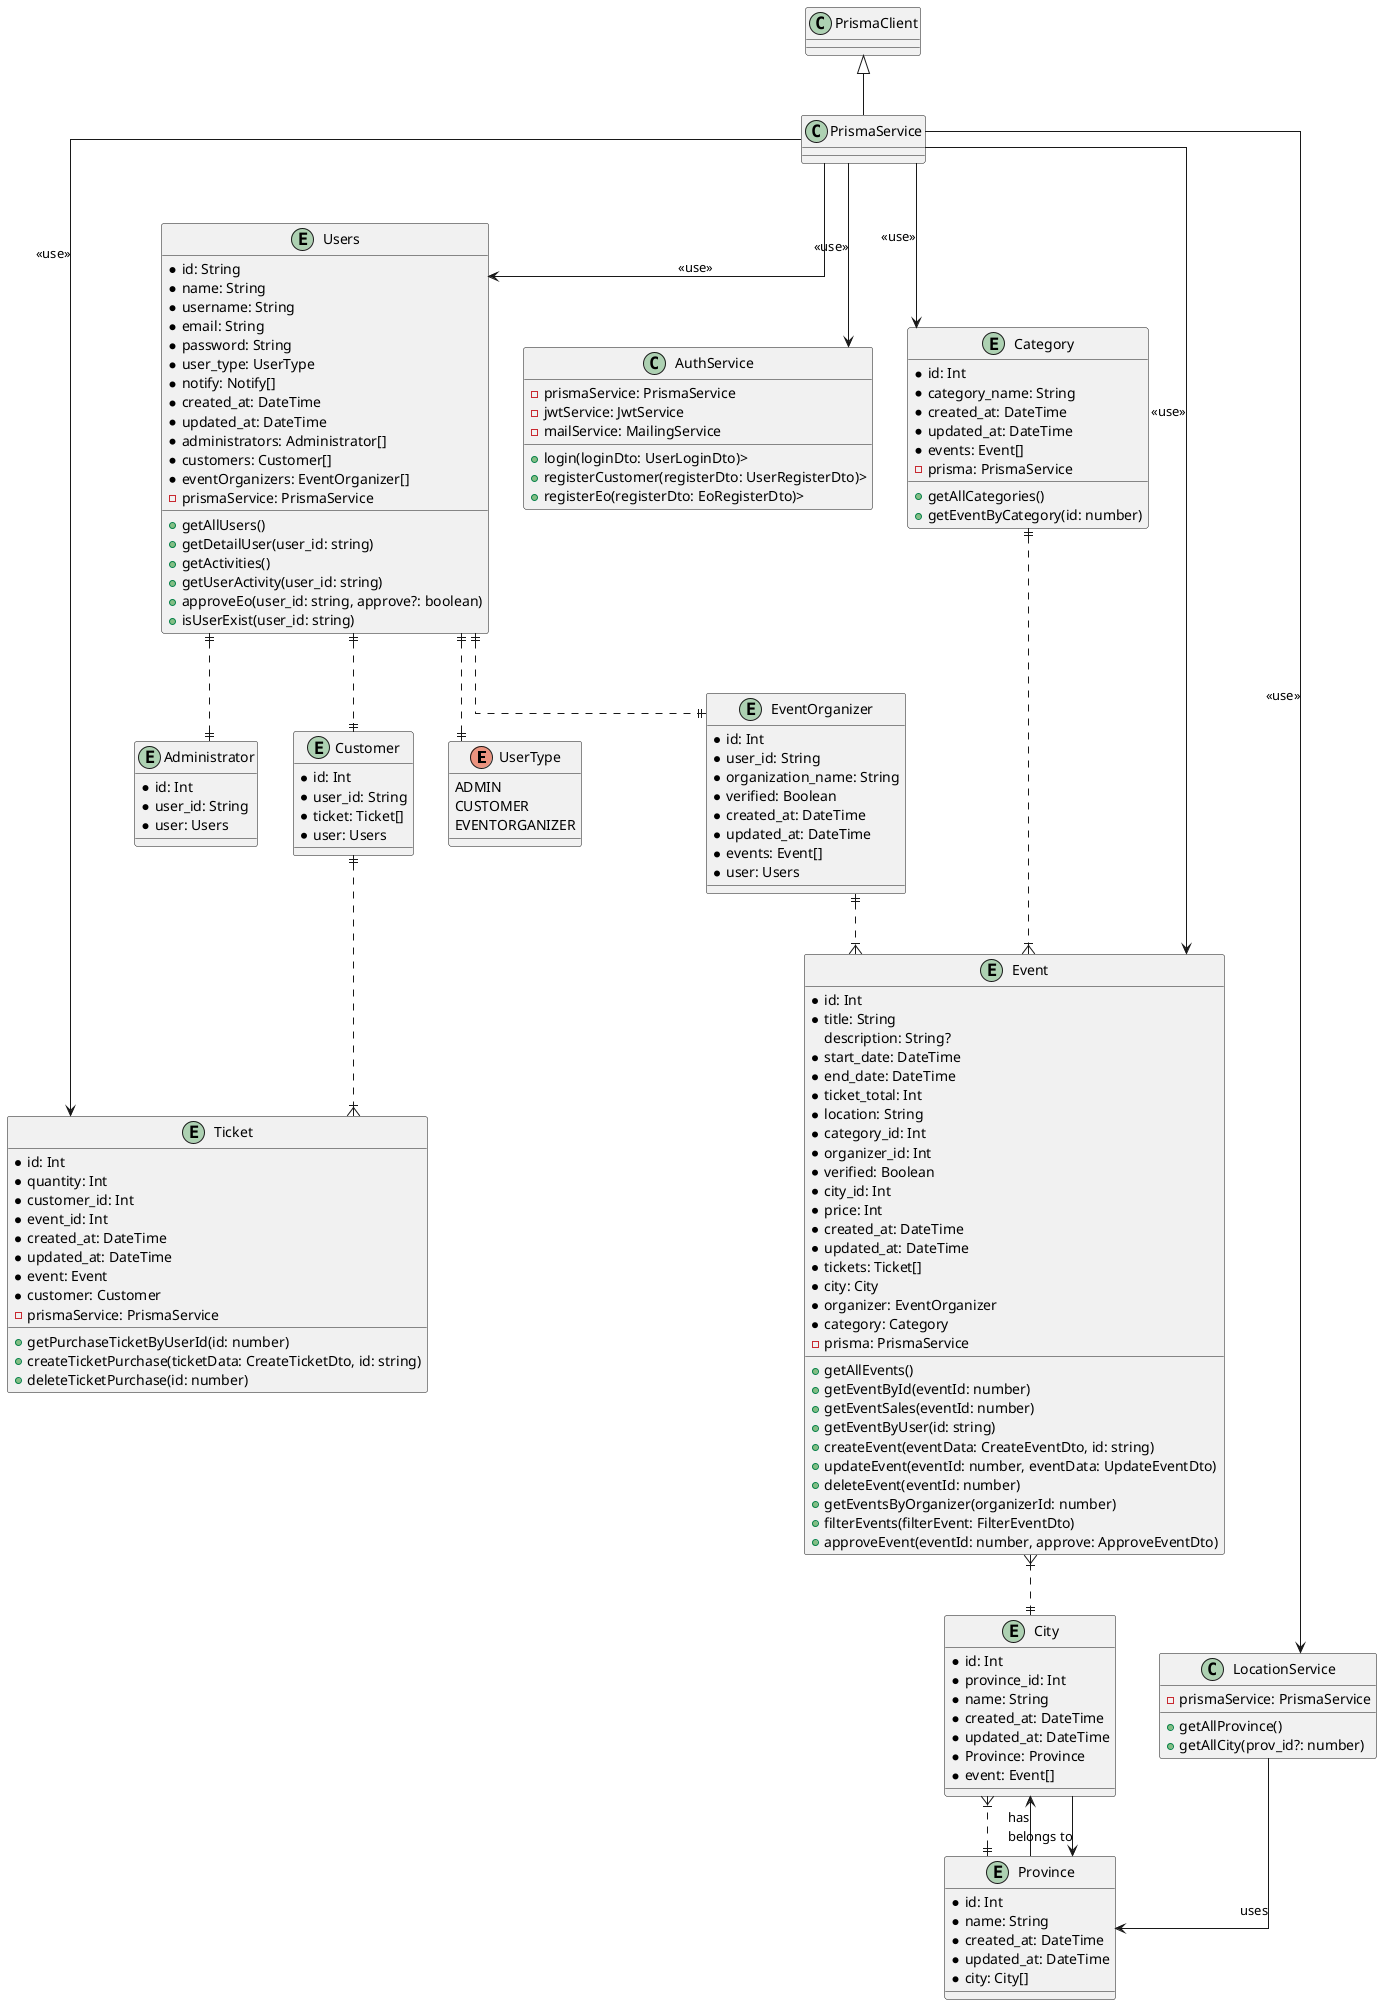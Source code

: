 @startuml

skinparam linetype ortho

enum UserType {
  ADMIN
  CUSTOMER
  EVENTORGANIZER
}

class PrismaService extends PrismaClient {
}

class AuthService {
    -prismaService: PrismaService
    -jwtService: JwtService
    -mailService: MailingService
    +login(loginDto: UserLoginDto)>
    +registerCustomer(registerDto: UserRegisterDto)>
    +registerEo(registerDto: EoRegisterDto)>
}


entity Users {
  * id: String
  * name: String
  * username: String
  * email: String
  * password: String
  * user_type: UserType
  * notify: Notify[]
  * created_at: DateTime
  * updated_at: DateTime
  * administrators: Administrator[]
  * customers: Customer[]
  * eventOrganizers: EventOrganizer[]
  -prismaService: PrismaService
  +getAllUsers()
  +getDetailUser(user_id: string)
  +getActivities()
  +getUserActivity(user_id: string)
  +approveEo(user_id: string, approve?: boolean)
  +isUserExist(user_id: string)

}

entity Administrator {
  * id: Int
  * user_id: String
  * user: Users
}

entity Customer {
  * id: Int
  * user_id: String
  * ticket: Ticket[]
  * user: Users
}

entity EventOrganizer {
  * id: Int
  * user_id: String
  * organization_name: String
  * verified: Boolean
  * created_at: DateTime
  * updated_at: DateTime
  * events: Event[]
  * user: Users
}

entity Category {
  * id: Int
  * category_name: String
  * created_at: DateTime
  * updated_at: DateTime
  * events: Event[]
  -prisma: PrismaService
  +getAllCategories()
  +getEventByCategory(id: number)
}

entity Event {
  * id: Int
  * title: String
  description: String?
  * start_date: DateTime
  * end_date: DateTime
  * ticket_total: Int
  * location: String
  * category_id: Int
  * organizer_id: Int
  * verified: Boolean
  * city_id: Int
  * price: Int
  * created_at: DateTime
  * updated_at: DateTime
  * tickets: Ticket[]
  * city: City
  * organizer: EventOrganizer
  * category: Category
  -prisma: PrismaService
  +getAllEvents()
  +getEventById(eventId: number)
  +getEventSales(eventId: number)
  +getEventByUser(id: string)
  +createEvent(eventData: CreateEventDto, id: string)
  +updateEvent(eventId: number, eventData: UpdateEventDto)
  +deleteEvent(eventId: number)
  +getEventsByOrganizer(organizerId: number)
  +filterEvents(filterEvent: FilterEventDto)
  +approveEvent(eventId: number, approve: ApproveEventDto)
}

entity Ticket {
  * id: Int
  * quantity: Int
  * customer_id: Int
  * event_id: Int
  * created_at: DateTime
  * updated_at: DateTime
  * event: Event
  * customer: Customer
  -prismaService: PrismaService
  +getPurchaseTicketByUserId(id: number)
  +createTicketPurchase(ticketData: CreateTicketDto, id: string)
  +deleteTicketPurchase(id: number)

}

entity Province {
  * id: Int
  * name: String
  * created_at: DateTime
  * updated_at: DateTime
  * city: City[]
}

class LocationService {
  -prismaService: PrismaService
  +getAllProvince()
  +getAllCity(prov_id?: number)
}

entity City {
  * id: Int
  * province_id: Int
  * name: String
  * created_at: DateTime
  * updated_at: DateTime
  * Province: Province
  * event: Event[]
}

Users ||..|| UserType
Users ||..|| Administrator
Users ||..|| Customer
Users ||..|| EventOrganizer
Category ||..|{ Event
EventOrganizer ||..|{ Event
Customer ||..|{ Ticket
Province ||..|{ City
Event }|..|| City
LocationService --> Province : uses
Province --> City : has
City --> Province : belongs to
PrismaService --> AuthService : <<use>>
PrismaService --> Category : <<use>>
PrismaService --> Event : <<use>>
PrismaService --> Users : <<use>>
PrismaService --> Ticket : <<use>>
PrismaService --> LocationService : <<use>>

@enduml

